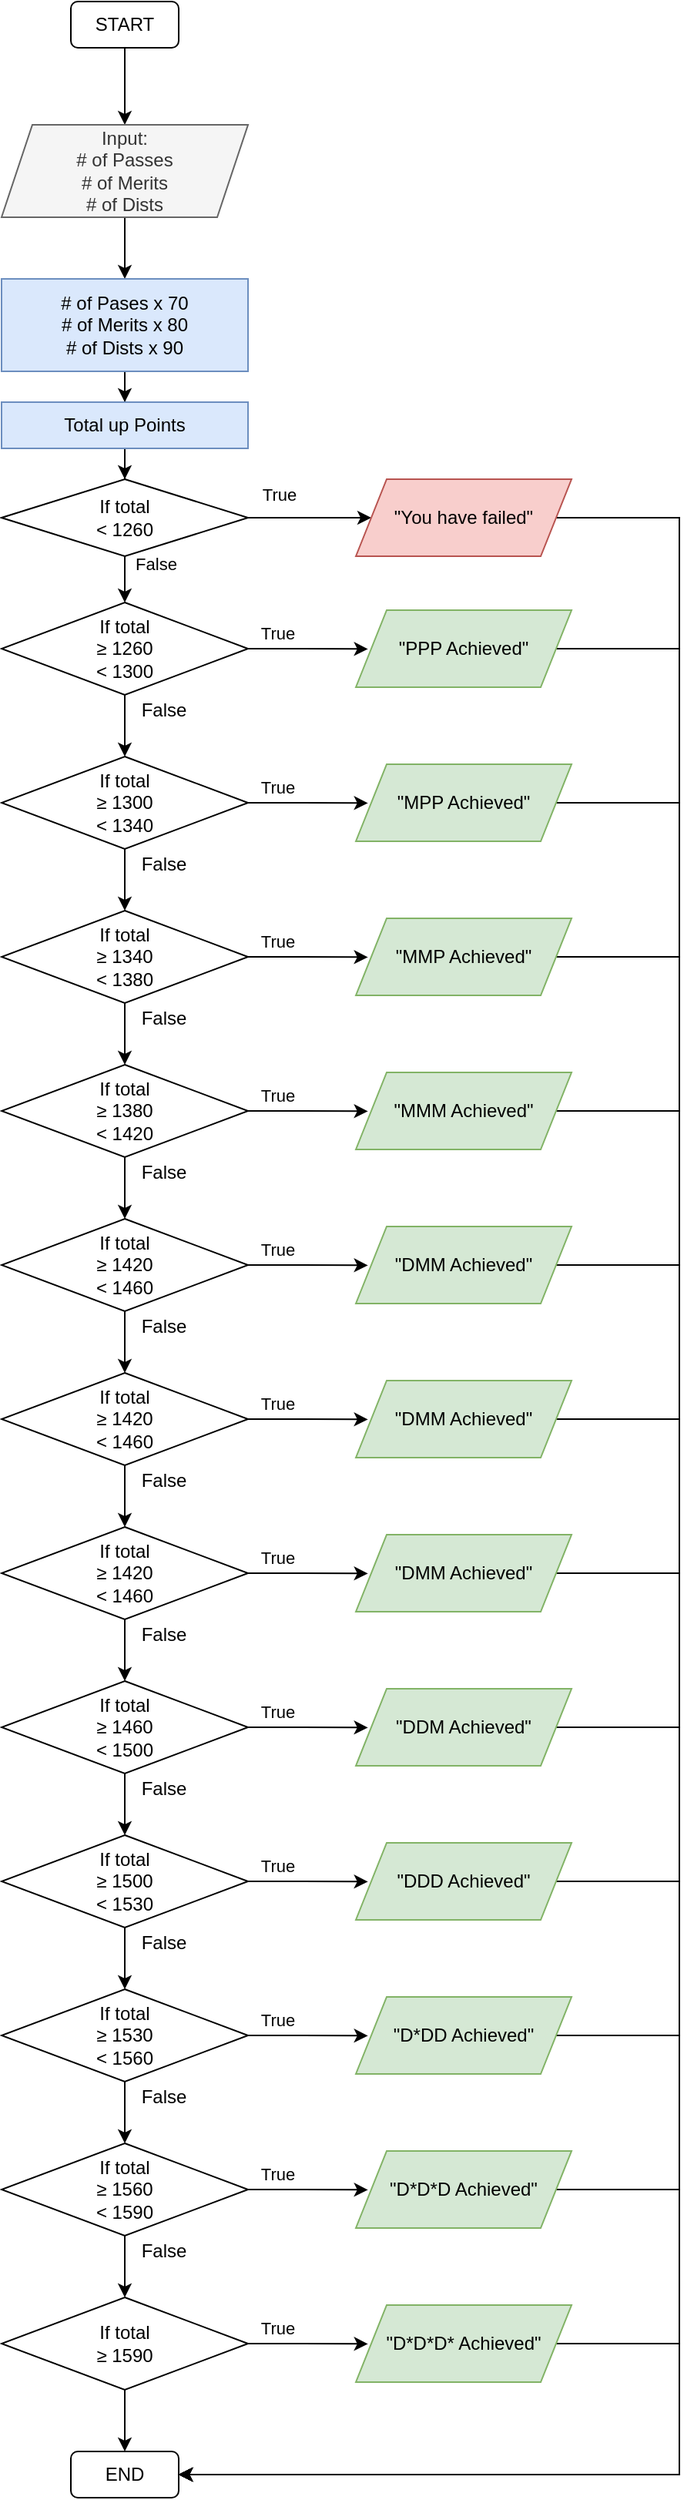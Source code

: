 <mxfile version="17.1.0" type="google"><diagram id="C5RBs43oDa-KdzZeNtuy" name="Page-1"><mxGraphModel grid="1" gridSize="10" guides="1" tooltips="1" connect="1" arrows="1" page="1" fold="1" pageScale="1" pageWidth="827" pageHeight="1169" math="0" shadow="0"><root><mxCell id="WIyWlLk6GJQsqaUBKTNV-0"/><mxCell id="WIyWlLk6GJQsqaUBKTNV-1" parent="WIyWlLk6GJQsqaUBKTNV-0"/><mxCell id="BV4k41bzlcSbl6T16qub-2" style="edgeStyle=orthogonalEdgeStyle;rounded=0;orthogonalLoop=1;jettySize=auto;html=1;entryX=0.5;entryY=0;entryDx=0;entryDy=0;" edge="1" parent="WIyWlLk6GJQsqaUBKTNV-1" source="BV4k41bzlcSbl6T16qub-0" target="BV4k41bzlcSbl6T16qub-1"><mxGeometry relative="1" as="geometry"/></mxCell><mxCell id="BV4k41bzlcSbl6T16qub-0" value="START" style="rounded=1;whiteSpace=wrap;html=1;" vertex="1" parent="WIyWlLk6GJQsqaUBKTNV-1"><mxGeometry x="55" y="10" width="70" height="30" as="geometry"/></mxCell><mxCell id="BV4k41bzlcSbl6T16qub-4" style="edgeStyle=orthogonalEdgeStyle;rounded=0;orthogonalLoop=1;jettySize=auto;html=1;" edge="1" parent="WIyWlLk6GJQsqaUBKTNV-1" source="BV4k41bzlcSbl6T16qub-1" target="BV4k41bzlcSbl6T16qub-3"><mxGeometry relative="1" as="geometry"/></mxCell><mxCell id="BV4k41bzlcSbl6T16qub-1" value="Input:&lt;br&gt;# of Passes&lt;br&gt;&lt;div&gt;# of Merits&lt;/div&gt;&lt;div&gt;# of Dists&lt;br&gt;&lt;/div&gt;" style="shape=parallelogram;perimeter=parallelogramPerimeter;whiteSpace=wrap;html=1;fixedSize=1;fillColor=#f5f5f5;fontColor=#333333;strokeColor=#666666;" vertex="1" parent="WIyWlLk6GJQsqaUBKTNV-1"><mxGeometry x="10" y="90" width="160" height="60" as="geometry"/></mxCell><mxCell id="BV4k41bzlcSbl6T16qub-6" style="edgeStyle=orthogonalEdgeStyle;rounded=0;orthogonalLoop=1;jettySize=auto;html=1;" edge="1" parent="WIyWlLk6GJQsqaUBKTNV-1" source="BV4k41bzlcSbl6T16qub-3" target="BV4k41bzlcSbl6T16qub-5"><mxGeometry relative="1" as="geometry"/></mxCell><mxCell id="BV4k41bzlcSbl6T16qub-3" value="# of Pases x 70&lt;br&gt;# of Merits x 80&lt;br&gt;# of Dists x 90" style="rounded=0;whiteSpace=wrap;html=1;fillColor=#dae8fc;strokeColor=#6c8ebf;" vertex="1" parent="WIyWlLk6GJQsqaUBKTNV-1"><mxGeometry x="10" y="190" width="160" height="60" as="geometry"/></mxCell><mxCell id="BV4k41bzlcSbl6T16qub-8" style="edgeStyle=orthogonalEdgeStyle;rounded=0;orthogonalLoop=1;jettySize=auto;html=1;" edge="1" parent="WIyWlLk6GJQsqaUBKTNV-1" source="BV4k41bzlcSbl6T16qub-5" target="BV4k41bzlcSbl6T16qub-7"><mxGeometry relative="1" as="geometry"/></mxCell><mxCell id="BV4k41bzlcSbl6T16qub-5" value="Total up Points" style="rounded=0;whiteSpace=wrap;html=1;fillColor=#dae8fc;strokeColor=#6c8ebf;" vertex="1" parent="WIyWlLk6GJQsqaUBKTNV-1"><mxGeometry x="10" y="270" width="160" height="30" as="geometry"/></mxCell><mxCell id="BV4k41bzlcSbl6T16qub-9" style="edgeStyle=orthogonalEdgeStyle;rounded=0;orthogonalLoop=1;jettySize=auto;html=1;entryX=0;entryY=0.5;entryDx=0;entryDy=0;" edge="1" parent="WIyWlLk6GJQsqaUBKTNV-1" source="BV4k41bzlcSbl6T16qub-7" target="BV4k41bzlcSbl6T16qub-11"><mxGeometry relative="1" as="geometry"><mxPoint x="230" y="345" as="targetPoint"/></mxGeometry></mxCell><mxCell id="BV4k41bzlcSbl6T16qub-15" value="True" style="edgeLabel;html=1;align=center;verticalAlign=middle;resizable=0;points=[];" connectable="0" vertex="1" parent="BV4k41bzlcSbl6T16qub-9"><mxGeometry x="-0.835" relative="1" as="geometry"><mxPoint x="13" y="-15" as="offset"/></mxGeometry></mxCell><mxCell id="BV4k41bzlcSbl6T16qub-14" style="edgeStyle=orthogonalEdgeStyle;rounded=0;orthogonalLoop=1;jettySize=auto;html=1;entryX=0.5;entryY=0;entryDx=0;entryDy=0;" edge="1" parent="WIyWlLk6GJQsqaUBKTNV-1" source="BV4k41bzlcSbl6T16qub-7" target="BV4k41bzlcSbl6T16qub-13"><mxGeometry relative="1" as="geometry"/></mxCell><mxCell id="BV4k41bzlcSbl6T16qub-16" value="False" style="edgeLabel;html=1;align=center;verticalAlign=middle;resizable=0;points=[];" connectable="0" vertex="1" parent="BV4k41bzlcSbl6T16qub-14"><mxGeometry x="-0.8" relative="1" as="geometry"><mxPoint x="20" as="offset"/></mxGeometry></mxCell><mxCell id="BV4k41bzlcSbl6T16qub-7" value="If total&lt;br&gt;&lt;div&gt;&amp;lt; 1260&lt;br&gt;&lt;/div&gt;" style="rhombus;whiteSpace=wrap;html=1;" vertex="1" parent="WIyWlLk6GJQsqaUBKTNV-1"><mxGeometry x="10" y="320" width="160" height="50" as="geometry"/></mxCell><mxCell id="BV4k41bzlcSbl6T16qub-110" style="edgeStyle=orthogonalEdgeStyle;rounded=0;orthogonalLoop=1;jettySize=auto;html=1;entryX=1;entryY=0.5;entryDx=0;entryDy=0;" edge="1" parent="WIyWlLk6GJQsqaUBKTNV-1" source="BV4k41bzlcSbl6T16qub-11" target="BV4k41bzlcSbl6T16qub-96"><mxGeometry relative="1" as="geometry"><Array as="points"><mxPoint x="450" y="345"/><mxPoint x="450" y="1615"/></Array></mxGeometry></mxCell><mxCell id="BV4k41bzlcSbl6T16qub-11" value="&quot;You have failed&quot;" style="shape=parallelogram;perimeter=parallelogramPerimeter;whiteSpace=wrap;html=1;fixedSize=1;fillColor=#f8cecc;strokeColor=#b85450;" vertex="1" parent="WIyWlLk6GJQsqaUBKTNV-1"><mxGeometry x="240" y="320" width="140" height="50" as="geometry"/></mxCell><mxCell id="BV4k41bzlcSbl6T16qub-18" style="edgeStyle=orthogonalEdgeStyle;rounded=0;orthogonalLoop=1;jettySize=auto;html=1;entryX=0.056;entryY=0.504;entryDx=0;entryDy=0;entryPerimeter=0;" edge="1" parent="WIyWlLk6GJQsqaUBKTNV-1" source="BV4k41bzlcSbl6T16qub-13" target="BV4k41bzlcSbl6T16qub-17"><mxGeometry relative="1" as="geometry"/></mxCell><mxCell id="BV4k41bzlcSbl6T16qub-19" value="True" style="edgeLabel;html=1;align=center;verticalAlign=middle;resizable=0;points=[];" connectable="0" vertex="1" parent="BV4k41bzlcSbl6T16qub-18"><mxGeometry x="-0.749" y="2" relative="1" as="geometry"><mxPoint x="9" y="-8" as="offset"/></mxGeometry></mxCell><mxCell id="BV4k41bzlcSbl6T16qub-20" style="edgeStyle=orthogonalEdgeStyle;rounded=0;orthogonalLoop=1;jettySize=auto;html=1;" edge="1" parent="WIyWlLk6GJQsqaUBKTNV-1" source="BV4k41bzlcSbl6T16qub-13"><mxGeometry relative="1" as="geometry"><mxPoint x="90" y="500" as="targetPoint"/></mxGeometry></mxCell><mxCell id="BV4k41bzlcSbl6T16qub-13" value="If total&lt;br&gt;&lt;div&gt;≥ 1260&lt;br&gt;&lt;/div&gt;&amp;lt; 1300" style="rhombus;whiteSpace=wrap;html=1;" vertex="1" parent="WIyWlLk6GJQsqaUBKTNV-1"><mxGeometry x="10" y="400" width="160" height="60" as="geometry"/></mxCell><mxCell id="BV4k41bzlcSbl6T16qub-109" style="edgeStyle=orthogonalEdgeStyle;rounded=0;orthogonalLoop=1;jettySize=auto;html=1;entryX=1;entryY=0.5;entryDx=0;entryDy=0;" edge="1" parent="WIyWlLk6GJQsqaUBKTNV-1" source="BV4k41bzlcSbl6T16qub-17" target="BV4k41bzlcSbl6T16qub-96"><mxGeometry relative="1" as="geometry"><Array as="points"><mxPoint x="450" y="430"/><mxPoint x="450" y="1615"/></Array></mxGeometry></mxCell><mxCell id="BV4k41bzlcSbl6T16qub-17" value="&quot;PPP Achieved&quot;" style="shape=parallelogram;perimeter=parallelogramPerimeter;whiteSpace=wrap;html=1;fixedSize=1;fillColor=#d5e8d4;strokeColor=#82b366;" vertex="1" parent="WIyWlLk6GJQsqaUBKTNV-1"><mxGeometry x="240" y="405" width="140" height="50" as="geometry"/></mxCell><mxCell id="BV4k41bzlcSbl6T16qub-22" value="False" style="text;html=1;align=center;verticalAlign=middle;resizable=0;points=[];autosize=1;strokeColor=none;fillColor=none;" vertex="1" parent="WIyWlLk6GJQsqaUBKTNV-1"><mxGeometry x="90" y="460" width="50" height="20" as="geometry"/></mxCell><mxCell id="BV4k41bzlcSbl6T16qub-23" style="edgeStyle=orthogonalEdgeStyle;rounded=0;orthogonalLoop=1;jettySize=auto;html=1;entryX=0.056;entryY=0.504;entryDx=0;entryDy=0;entryPerimeter=0;" edge="1" parent="WIyWlLk6GJQsqaUBKTNV-1" source="BV4k41bzlcSbl6T16qub-26" target="BV4k41bzlcSbl6T16qub-27"><mxGeometry relative="1" as="geometry"/></mxCell><mxCell id="BV4k41bzlcSbl6T16qub-24" value="True" style="edgeLabel;html=1;align=center;verticalAlign=middle;resizable=0;points=[];" connectable="0" vertex="1" parent="BV4k41bzlcSbl6T16qub-23"><mxGeometry x="-0.749" y="2" relative="1" as="geometry"><mxPoint x="9" y="-8" as="offset"/></mxGeometry></mxCell><mxCell id="BV4k41bzlcSbl6T16qub-25" style="edgeStyle=orthogonalEdgeStyle;rounded=0;orthogonalLoop=1;jettySize=auto;html=1;" edge="1" parent="WIyWlLk6GJQsqaUBKTNV-1" source="BV4k41bzlcSbl6T16qub-26"><mxGeometry relative="1" as="geometry"><mxPoint x="90" y="600" as="targetPoint"/></mxGeometry></mxCell><mxCell id="BV4k41bzlcSbl6T16qub-26" value="If total&lt;br&gt;&lt;div&gt;≥ 1300&lt;br&gt;&lt;/div&gt;&amp;lt; 1340" style="rhombus;whiteSpace=wrap;html=1;" vertex="1" parent="WIyWlLk6GJQsqaUBKTNV-1"><mxGeometry x="10" y="500" width="160" height="60" as="geometry"/></mxCell><mxCell id="BV4k41bzlcSbl6T16qub-108" style="edgeStyle=orthogonalEdgeStyle;rounded=0;orthogonalLoop=1;jettySize=auto;html=1;entryX=1;entryY=0.5;entryDx=0;entryDy=0;" edge="1" parent="WIyWlLk6GJQsqaUBKTNV-1" source="BV4k41bzlcSbl6T16qub-27" target="BV4k41bzlcSbl6T16qub-96"><mxGeometry relative="1" as="geometry"><Array as="points"><mxPoint x="450" y="530"/><mxPoint x="450" y="1615"/></Array></mxGeometry></mxCell><mxCell id="BV4k41bzlcSbl6T16qub-27" value="&quot;MPP Achieved&quot;" style="shape=parallelogram;perimeter=parallelogramPerimeter;whiteSpace=wrap;html=1;fixedSize=1;fillColor=#d5e8d4;strokeColor=#82b366;" vertex="1" parent="WIyWlLk6GJQsqaUBKTNV-1"><mxGeometry x="240" y="505" width="140" height="50" as="geometry"/></mxCell><mxCell id="BV4k41bzlcSbl6T16qub-28" value="False" style="text;html=1;align=center;verticalAlign=middle;resizable=0;points=[];autosize=1;strokeColor=none;fillColor=none;" vertex="1" parent="WIyWlLk6GJQsqaUBKTNV-1"><mxGeometry x="90" y="560" width="50" height="20" as="geometry"/></mxCell><mxCell id="BV4k41bzlcSbl6T16qub-29" style="edgeStyle=orthogonalEdgeStyle;rounded=0;orthogonalLoop=1;jettySize=auto;html=1;entryX=0.056;entryY=0.504;entryDx=0;entryDy=0;entryPerimeter=0;" edge="1" parent="WIyWlLk6GJQsqaUBKTNV-1" source="BV4k41bzlcSbl6T16qub-32" target="BV4k41bzlcSbl6T16qub-33"><mxGeometry relative="1" as="geometry"/></mxCell><mxCell id="BV4k41bzlcSbl6T16qub-30" value="True" style="edgeLabel;html=1;align=center;verticalAlign=middle;resizable=0;points=[];" connectable="0" vertex="1" parent="BV4k41bzlcSbl6T16qub-29"><mxGeometry x="-0.749" y="2" relative="1" as="geometry"><mxPoint x="9" y="-8" as="offset"/></mxGeometry></mxCell><mxCell id="BV4k41bzlcSbl6T16qub-31" style="edgeStyle=orthogonalEdgeStyle;rounded=0;orthogonalLoop=1;jettySize=auto;html=1;" edge="1" parent="WIyWlLk6GJQsqaUBKTNV-1" source="BV4k41bzlcSbl6T16qub-32"><mxGeometry relative="1" as="geometry"><mxPoint x="90" y="700" as="targetPoint"/></mxGeometry></mxCell><mxCell id="BV4k41bzlcSbl6T16qub-32" value="If total&lt;br&gt;&lt;div&gt;≥ 1340&lt;br&gt;&lt;/div&gt;&amp;lt; 1380" style="rhombus;whiteSpace=wrap;html=1;" vertex="1" parent="WIyWlLk6GJQsqaUBKTNV-1"><mxGeometry x="10" y="600" width="160" height="60" as="geometry"/></mxCell><mxCell id="BV4k41bzlcSbl6T16qub-107" style="edgeStyle=orthogonalEdgeStyle;rounded=0;orthogonalLoop=1;jettySize=auto;html=1;entryX=1;entryY=0.5;entryDx=0;entryDy=0;" edge="1" parent="WIyWlLk6GJQsqaUBKTNV-1" source="BV4k41bzlcSbl6T16qub-33" target="BV4k41bzlcSbl6T16qub-96"><mxGeometry relative="1" as="geometry"><Array as="points"><mxPoint x="450" y="630"/><mxPoint x="450" y="1615"/></Array></mxGeometry></mxCell><mxCell id="BV4k41bzlcSbl6T16qub-33" value="&quot;MMP Achieved&quot;" style="shape=parallelogram;perimeter=parallelogramPerimeter;whiteSpace=wrap;html=1;fixedSize=1;fillColor=#d5e8d4;strokeColor=#82b366;" vertex="1" parent="WIyWlLk6GJQsqaUBKTNV-1"><mxGeometry x="240" y="605" width="140" height="50" as="geometry"/></mxCell><mxCell id="BV4k41bzlcSbl6T16qub-34" value="False" style="text;html=1;align=center;verticalAlign=middle;resizable=0;points=[];autosize=1;strokeColor=none;fillColor=none;" vertex="1" parent="WIyWlLk6GJQsqaUBKTNV-1"><mxGeometry x="90" y="660" width="50" height="20" as="geometry"/></mxCell><mxCell id="BV4k41bzlcSbl6T16qub-35" style="edgeStyle=orthogonalEdgeStyle;rounded=0;orthogonalLoop=1;jettySize=auto;html=1;entryX=0.056;entryY=0.504;entryDx=0;entryDy=0;entryPerimeter=0;" edge="1" parent="WIyWlLk6GJQsqaUBKTNV-1" source="BV4k41bzlcSbl6T16qub-38" target="BV4k41bzlcSbl6T16qub-39"><mxGeometry relative="1" as="geometry"/></mxCell><mxCell id="BV4k41bzlcSbl6T16qub-36" value="True" style="edgeLabel;html=1;align=center;verticalAlign=middle;resizable=0;points=[];" connectable="0" vertex="1" parent="BV4k41bzlcSbl6T16qub-35"><mxGeometry x="-0.749" y="2" relative="1" as="geometry"><mxPoint x="9" y="-8" as="offset"/></mxGeometry></mxCell><mxCell id="BV4k41bzlcSbl6T16qub-37" style="edgeStyle=orthogonalEdgeStyle;rounded=0;orthogonalLoop=1;jettySize=auto;html=1;" edge="1" parent="WIyWlLk6GJQsqaUBKTNV-1" source="BV4k41bzlcSbl6T16qub-38"><mxGeometry relative="1" as="geometry"><mxPoint x="90" y="800" as="targetPoint"/></mxGeometry></mxCell><mxCell id="BV4k41bzlcSbl6T16qub-38" value="If total&lt;br&gt;&lt;div&gt;≥ 1380&lt;br&gt;&lt;/div&gt;&amp;lt; 1420" style="rhombus;whiteSpace=wrap;html=1;" vertex="1" parent="WIyWlLk6GJQsqaUBKTNV-1"><mxGeometry x="10" y="700" width="160" height="60" as="geometry"/></mxCell><mxCell id="BV4k41bzlcSbl6T16qub-106" style="edgeStyle=orthogonalEdgeStyle;rounded=0;orthogonalLoop=1;jettySize=auto;html=1;entryX=1;entryY=0.5;entryDx=0;entryDy=0;" edge="1" parent="WIyWlLk6GJQsqaUBKTNV-1" source="BV4k41bzlcSbl6T16qub-39" target="BV4k41bzlcSbl6T16qub-96"><mxGeometry relative="1" as="geometry"><Array as="points"><mxPoint x="450" y="730"/><mxPoint x="450" y="1615"/></Array></mxGeometry></mxCell><mxCell id="BV4k41bzlcSbl6T16qub-39" value="&quot;MMM Achieved&quot;" style="shape=parallelogram;perimeter=parallelogramPerimeter;whiteSpace=wrap;html=1;fixedSize=1;fillColor=#d5e8d4;strokeColor=#82b366;" vertex="1" parent="WIyWlLk6GJQsqaUBKTNV-1"><mxGeometry x="240" y="705" width="140" height="50" as="geometry"/></mxCell><mxCell id="BV4k41bzlcSbl6T16qub-40" value="False" style="text;html=1;align=center;verticalAlign=middle;resizable=0;points=[];autosize=1;strokeColor=none;fillColor=none;" vertex="1" parent="WIyWlLk6GJQsqaUBKTNV-1"><mxGeometry x="90" y="760" width="50" height="20" as="geometry"/></mxCell><mxCell id="BV4k41bzlcSbl6T16qub-41" style="edgeStyle=orthogonalEdgeStyle;rounded=0;orthogonalLoop=1;jettySize=auto;html=1;entryX=0.056;entryY=0.504;entryDx=0;entryDy=0;entryPerimeter=0;" edge="1" parent="WIyWlLk6GJQsqaUBKTNV-1" source="BV4k41bzlcSbl6T16qub-44" target="BV4k41bzlcSbl6T16qub-45"><mxGeometry relative="1" as="geometry"/></mxCell><mxCell id="BV4k41bzlcSbl6T16qub-42" value="True" style="edgeLabel;html=1;align=center;verticalAlign=middle;resizable=0;points=[];" connectable="0" vertex="1" parent="BV4k41bzlcSbl6T16qub-41"><mxGeometry x="-0.749" y="2" relative="1" as="geometry"><mxPoint x="9" y="-8" as="offset"/></mxGeometry></mxCell><mxCell id="BV4k41bzlcSbl6T16qub-43" style="edgeStyle=orthogonalEdgeStyle;rounded=0;orthogonalLoop=1;jettySize=auto;html=1;" edge="1" parent="WIyWlLk6GJQsqaUBKTNV-1" source="BV4k41bzlcSbl6T16qub-44"><mxGeometry relative="1" as="geometry"><mxPoint x="90" y="900" as="targetPoint"/></mxGeometry></mxCell><mxCell id="BV4k41bzlcSbl6T16qub-44" value="If total&lt;br&gt;&lt;div&gt;≥ 1420&lt;br&gt;&lt;/div&gt;&amp;lt; 1460" style="rhombus;whiteSpace=wrap;html=1;" vertex="1" parent="WIyWlLk6GJQsqaUBKTNV-1"><mxGeometry x="10" y="800" width="160" height="60" as="geometry"/></mxCell><mxCell id="BV4k41bzlcSbl6T16qub-105" style="edgeStyle=orthogonalEdgeStyle;rounded=0;orthogonalLoop=1;jettySize=auto;html=1;entryX=1;entryY=0.5;entryDx=0;entryDy=0;" edge="1" parent="WIyWlLk6GJQsqaUBKTNV-1" source="BV4k41bzlcSbl6T16qub-45" target="BV4k41bzlcSbl6T16qub-96"><mxGeometry relative="1" as="geometry"><Array as="points"><mxPoint x="450" y="830"/><mxPoint x="450" y="1615"/></Array></mxGeometry></mxCell><mxCell id="BV4k41bzlcSbl6T16qub-45" value="&quot;DMM Achieved&quot;" style="shape=parallelogram;perimeter=parallelogramPerimeter;whiteSpace=wrap;html=1;fixedSize=1;fillColor=#d5e8d4;strokeColor=#82b366;" vertex="1" parent="WIyWlLk6GJQsqaUBKTNV-1"><mxGeometry x="240" y="805" width="140" height="50" as="geometry"/></mxCell><mxCell id="BV4k41bzlcSbl6T16qub-46" value="False" style="text;html=1;align=center;verticalAlign=middle;resizable=0;points=[];autosize=1;strokeColor=none;fillColor=none;" vertex="1" parent="WIyWlLk6GJQsqaUBKTNV-1"><mxGeometry x="90" y="860" width="50" height="20" as="geometry"/></mxCell><mxCell id="BV4k41bzlcSbl6T16qub-47" style="edgeStyle=orthogonalEdgeStyle;rounded=0;orthogonalLoop=1;jettySize=auto;html=1;entryX=0.056;entryY=0.504;entryDx=0;entryDy=0;entryPerimeter=0;" edge="1" parent="WIyWlLk6GJQsqaUBKTNV-1" source="BV4k41bzlcSbl6T16qub-50" target="BV4k41bzlcSbl6T16qub-51"><mxGeometry relative="1" as="geometry"/></mxCell><mxCell id="BV4k41bzlcSbl6T16qub-48" value="True" style="edgeLabel;html=1;align=center;verticalAlign=middle;resizable=0;points=[];" connectable="0" vertex="1" parent="BV4k41bzlcSbl6T16qub-47"><mxGeometry x="-0.749" y="2" relative="1" as="geometry"><mxPoint x="9" y="-8" as="offset"/></mxGeometry></mxCell><mxCell id="BV4k41bzlcSbl6T16qub-49" style="edgeStyle=orthogonalEdgeStyle;rounded=0;orthogonalLoop=1;jettySize=auto;html=1;" edge="1" parent="WIyWlLk6GJQsqaUBKTNV-1" source="BV4k41bzlcSbl6T16qub-50"><mxGeometry relative="1" as="geometry"><mxPoint x="90" y="1000" as="targetPoint"/></mxGeometry></mxCell><mxCell id="BV4k41bzlcSbl6T16qub-50" value="If total&lt;br&gt;&lt;div&gt;≥ 1420&lt;br&gt;&lt;/div&gt;&amp;lt; 1460" style="rhombus;whiteSpace=wrap;html=1;" vertex="1" parent="WIyWlLk6GJQsqaUBKTNV-1"><mxGeometry x="10" y="900" width="160" height="60" as="geometry"/></mxCell><mxCell id="BV4k41bzlcSbl6T16qub-104" style="edgeStyle=orthogonalEdgeStyle;rounded=0;orthogonalLoop=1;jettySize=auto;html=1;entryX=1;entryY=0.5;entryDx=0;entryDy=0;" edge="1" parent="WIyWlLk6GJQsqaUBKTNV-1" source="BV4k41bzlcSbl6T16qub-51" target="BV4k41bzlcSbl6T16qub-96"><mxGeometry relative="1" as="geometry"><Array as="points"><mxPoint x="450" y="930"/><mxPoint x="450" y="1615"/></Array></mxGeometry></mxCell><mxCell id="BV4k41bzlcSbl6T16qub-51" value="&quot;DMM Achieved&quot;" style="shape=parallelogram;perimeter=parallelogramPerimeter;whiteSpace=wrap;html=1;fixedSize=1;fillColor=#d5e8d4;strokeColor=#82b366;" vertex="1" parent="WIyWlLk6GJQsqaUBKTNV-1"><mxGeometry x="240" y="905" width="140" height="50" as="geometry"/></mxCell><mxCell id="BV4k41bzlcSbl6T16qub-52" value="False" style="text;html=1;align=center;verticalAlign=middle;resizable=0;points=[];autosize=1;strokeColor=none;fillColor=none;" vertex="1" parent="WIyWlLk6GJQsqaUBKTNV-1"><mxGeometry x="90" y="960" width="50" height="20" as="geometry"/></mxCell><mxCell id="BV4k41bzlcSbl6T16qub-53" style="edgeStyle=orthogonalEdgeStyle;rounded=0;orthogonalLoop=1;jettySize=auto;html=1;entryX=0.056;entryY=0.504;entryDx=0;entryDy=0;entryPerimeter=0;" edge="1" parent="WIyWlLk6GJQsqaUBKTNV-1" source="BV4k41bzlcSbl6T16qub-56" target="BV4k41bzlcSbl6T16qub-57"><mxGeometry relative="1" as="geometry"/></mxCell><mxCell id="BV4k41bzlcSbl6T16qub-54" value="True" style="edgeLabel;html=1;align=center;verticalAlign=middle;resizable=0;points=[];" connectable="0" vertex="1" parent="BV4k41bzlcSbl6T16qub-53"><mxGeometry x="-0.749" y="2" relative="1" as="geometry"><mxPoint x="9" y="-8" as="offset"/></mxGeometry></mxCell><mxCell id="BV4k41bzlcSbl6T16qub-55" style="edgeStyle=orthogonalEdgeStyle;rounded=0;orthogonalLoop=1;jettySize=auto;html=1;" edge="1" parent="WIyWlLk6GJQsqaUBKTNV-1" source="BV4k41bzlcSbl6T16qub-56"><mxGeometry relative="1" as="geometry"><mxPoint x="90" y="1100" as="targetPoint"/></mxGeometry></mxCell><mxCell id="BV4k41bzlcSbl6T16qub-56" value="If total&lt;br&gt;&lt;div&gt;≥ 1420&lt;br&gt;&lt;/div&gt;&amp;lt; 1460" style="rhombus;whiteSpace=wrap;html=1;" vertex="1" parent="WIyWlLk6GJQsqaUBKTNV-1"><mxGeometry x="10" y="1000" width="160" height="60" as="geometry"/></mxCell><mxCell id="BV4k41bzlcSbl6T16qub-103" style="edgeStyle=orthogonalEdgeStyle;rounded=0;orthogonalLoop=1;jettySize=auto;html=1;entryX=1;entryY=0.5;entryDx=0;entryDy=0;" edge="1" parent="WIyWlLk6GJQsqaUBKTNV-1" source="BV4k41bzlcSbl6T16qub-57" target="BV4k41bzlcSbl6T16qub-96"><mxGeometry relative="1" as="geometry"><Array as="points"><mxPoint x="450" y="1030"/><mxPoint x="450" y="1615"/></Array></mxGeometry></mxCell><mxCell id="BV4k41bzlcSbl6T16qub-57" value="&quot;DMM Achieved&quot;" style="shape=parallelogram;perimeter=parallelogramPerimeter;whiteSpace=wrap;html=1;fixedSize=1;fillColor=#d5e8d4;strokeColor=#82b366;" vertex="1" parent="WIyWlLk6GJQsqaUBKTNV-1"><mxGeometry x="240" y="1005" width="140" height="50" as="geometry"/></mxCell><mxCell id="BV4k41bzlcSbl6T16qub-58" value="False" style="text;html=1;align=center;verticalAlign=middle;resizable=0;points=[];autosize=1;strokeColor=none;fillColor=none;" vertex="1" parent="WIyWlLk6GJQsqaUBKTNV-1"><mxGeometry x="90" y="1060" width="50" height="20" as="geometry"/></mxCell><mxCell id="BV4k41bzlcSbl6T16qub-59" style="edgeStyle=orthogonalEdgeStyle;rounded=0;orthogonalLoop=1;jettySize=auto;html=1;entryX=0.056;entryY=0.504;entryDx=0;entryDy=0;entryPerimeter=0;" edge="1" parent="WIyWlLk6GJQsqaUBKTNV-1" source="BV4k41bzlcSbl6T16qub-62" target="BV4k41bzlcSbl6T16qub-63"><mxGeometry relative="1" as="geometry"/></mxCell><mxCell id="BV4k41bzlcSbl6T16qub-60" value="True" style="edgeLabel;html=1;align=center;verticalAlign=middle;resizable=0;points=[];" connectable="0" vertex="1" parent="BV4k41bzlcSbl6T16qub-59"><mxGeometry x="-0.749" y="2" relative="1" as="geometry"><mxPoint x="9" y="-8" as="offset"/></mxGeometry></mxCell><mxCell id="BV4k41bzlcSbl6T16qub-61" style="edgeStyle=orthogonalEdgeStyle;rounded=0;orthogonalLoop=1;jettySize=auto;html=1;" edge="1" parent="WIyWlLk6GJQsqaUBKTNV-1" source="BV4k41bzlcSbl6T16qub-62"><mxGeometry relative="1" as="geometry"><mxPoint x="90" y="1200" as="targetPoint"/></mxGeometry></mxCell><mxCell id="BV4k41bzlcSbl6T16qub-62" value="If total&lt;br&gt;&lt;div&gt;≥ 1460&lt;br&gt;&lt;/div&gt;&amp;lt; 1500" style="rhombus;whiteSpace=wrap;html=1;" vertex="1" parent="WIyWlLk6GJQsqaUBKTNV-1"><mxGeometry x="10" y="1100" width="160" height="60" as="geometry"/></mxCell><mxCell id="BV4k41bzlcSbl6T16qub-102" style="edgeStyle=orthogonalEdgeStyle;rounded=0;orthogonalLoop=1;jettySize=auto;html=1;entryX=1;entryY=0.5;entryDx=0;entryDy=0;" edge="1" parent="WIyWlLk6GJQsqaUBKTNV-1" source="BV4k41bzlcSbl6T16qub-63" target="BV4k41bzlcSbl6T16qub-96"><mxGeometry relative="1" as="geometry"><Array as="points"><mxPoint x="450" y="1130"/><mxPoint x="450" y="1615"/></Array></mxGeometry></mxCell><mxCell id="BV4k41bzlcSbl6T16qub-63" value="&quot;DDM Achieved&quot;" style="shape=parallelogram;perimeter=parallelogramPerimeter;whiteSpace=wrap;html=1;fixedSize=1;fillColor=#d5e8d4;strokeColor=#82b366;" vertex="1" parent="WIyWlLk6GJQsqaUBKTNV-1"><mxGeometry x="240" y="1105" width="140" height="50" as="geometry"/></mxCell><mxCell id="BV4k41bzlcSbl6T16qub-64" value="False" style="text;html=1;align=center;verticalAlign=middle;resizable=0;points=[];autosize=1;strokeColor=none;fillColor=none;" vertex="1" parent="WIyWlLk6GJQsqaUBKTNV-1"><mxGeometry x="90" y="1160" width="50" height="20" as="geometry"/></mxCell><mxCell id="BV4k41bzlcSbl6T16qub-65" style="edgeStyle=orthogonalEdgeStyle;rounded=0;orthogonalLoop=1;jettySize=auto;html=1;entryX=0.056;entryY=0.504;entryDx=0;entryDy=0;entryPerimeter=0;" edge="1" parent="WIyWlLk6GJQsqaUBKTNV-1" source="BV4k41bzlcSbl6T16qub-68" target="BV4k41bzlcSbl6T16qub-69"><mxGeometry relative="1" as="geometry"/></mxCell><mxCell id="BV4k41bzlcSbl6T16qub-66" value="True" style="edgeLabel;html=1;align=center;verticalAlign=middle;resizable=0;points=[];" connectable="0" vertex="1" parent="BV4k41bzlcSbl6T16qub-65"><mxGeometry x="-0.749" y="2" relative="1" as="geometry"><mxPoint x="9" y="-8" as="offset"/></mxGeometry></mxCell><mxCell id="BV4k41bzlcSbl6T16qub-67" style="edgeStyle=orthogonalEdgeStyle;rounded=0;orthogonalLoop=1;jettySize=auto;html=1;" edge="1" parent="WIyWlLk6GJQsqaUBKTNV-1" source="BV4k41bzlcSbl6T16qub-68"><mxGeometry relative="1" as="geometry"><mxPoint x="90" y="1300" as="targetPoint"/></mxGeometry></mxCell><mxCell id="BV4k41bzlcSbl6T16qub-68" value="If total&lt;br&gt;&lt;div&gt;≥ 1500&lt;br&gt;&lt;/div&gt;&amp;lt; 1530" style="rhombus;whiteSpace=wrap;html=1;" vertex="1" parent="WIyWlLk6GJQsqaUBKTNV-1"><mxGeometry x="10" y="1200" width="160" height="60" as="geometry"/></mxCell><mxCell id="BV4k41bzlcSbl6T16qub-101" style="edgeStyle=orthogonalEdgeStyle;rounded=0;orthogonalLoop=1;jettySize=auto;html=1;entryX=1;entryY=0.5;entryDx=0;entryDy=0;" edge="1" parent="WIyWlLk6GJQsqaUBKTNV-1" source="BV4k41bzlcSbl6T16qub-69" target="BV4k41bzlcSbl6T16qub-96"><mxGeometry relative="1" as="geometry"><Array as="points"><mxPoint x="450" y="1230"/><mxPoint x="450" y="1615"/></Array></mxGeometry></mxCell><mxCell id="BV4k41bzlcSbl6T16qub-69" value="&quot;DDD Achieved&quot;" style="shape=parallelogram;perimeter=parallelogramPerimeter;whiteSpace=wrap;html=1;fixedSize=1;fillColor=#d5e8d4;strokeColor=#82b366;" vertex="1" parent="WIyWlLk6GJQsqaUBKTNV-1"><mxGeometry x="240" y="1205" width="140" height="50" as="geometry"/></mxCell><mxCell id="BV4k41bzlcSbl6T16qub-70" value="False" style="text;html=1;align=center;verticalAlign=middle;resizable=0;points=[];autosize=1;strokeColor=none;fillColor=none;" vertex="1" parent="WIyWlLk6GJQsqaUBKTNV-1"><mxGeometry x="90" y="1260" width="50" height="20" as="geometry"/></mxCell><mxCell id="BV4k41bzlcSbl6T16qub-71" style="edgeStyle=orthogonalEdgeStyle;rounded=0;orthogonalLoop=1;jettySize=auto;html=1;entryX=0.056;entryY=0.504;entryDx=0;entryDy=0;entryPerimeter=0;" edge="1" parent="WIyWlLk6GJQsqaUBKTNV-1" source="BV4k41bzlcSbl6T16qub-74" target="BV4k41bzlcSbl6T16qub-75"><mxGeometry relative="1" as="geometry"/></mxCell><mxCell id="BV4k41bzlcSbl6T16qub-72" value="True" style="edgeLabel;html=1;align=center;verticalAlign=middle;resizable=0;points=[];" connectable="0" vertex="1" parent="BV4k41bzlcSbl6T16qub-71"><mxGeometry x="-0.749" y="2" relative="1" as="geometry"><mxPoint x="9" y="-8" as="offset"/></mxGeometry></mxCell><mxCell id="BV4k41bzlcSbl6T16qub-73" style="edgeStyle=orthogonalEdgeStyle;rounded=0;orthogonalLoop=1;jettySize=auto;html=1;" edge="1" parent="WIyWlLk6GJQsqaUBKTNV-1" source="BV4k41bzlcSbl6T16qub-74"><mxGeometry relative="1" as="geometry"><mxPoint x="90" y="1400" as="targetPoint"/></mxGeometry></mxCell><mxCell id="BV4k41bzlcSbl6T16qub-74" value="If total&lt;br&gt;&lt;div&gt;≥ 1530&lt;br&gt;&lt;/div&gt;&amp;lt; 1560" style="rhombus;whiteSpace=wrap;html=1;" vertex="1" parent="WIyWlLk6GJQsqaUBKTNV-1"><mxGeometry x="10" y="1300" width="160" height="60" as="geometry"/></mxCell><mxCell id="BV4k41bzlcSbl6T16qub-100" style="edgeStyle=orthogonalEdgeStyle;rounded=0;orthogonalLoop=1;jettySize=auto;html=1;entryX=1;entryY=0.5;entryDx=0;entryDy=0;" edge="1" parent="WIyWlLk6GJQsqaUBKTNV-1" source="BV4k41bzlcSbl6T16qub-75" target="BV4k41bzlcSbl6T16qub-96"><mxGeometry relative="1" as="geometry"><Array as="points"><mxPoint x="450" y="1330"/><mxPoint x="450" y="1615"/></Array></mxGeometry></mxCell><mxCell id="BV4k41bzlcSbl6T16qub-75" value="&quot;D*DD Achieved&quot;" style="shape=parallelogram;perimeter=parallelogramPerimeter;whiteSpace=wrap;html=1;fixedSize=1;fillColor=#d5e8d4;strokeColor=#82b366;" vertex="1" parent="WIyWlLk6GJQsqaUBKTNV-1"><mxGeometry x="240" y="1305" width="140" height="50" as="geometry"/></mxCell><mxCell id="BV4k41bzlcSbl6T16qub-76" value="False" style="text;html=1;align=center;verticalAlign=middle;resizable=0;points=[];autosize=1;strokeColor=none;fillColor=none;" vertex="1" parent="WIyWlLk6GJQsqaUBKTNV-1"><mxGeometry x="90" y="1360" width="50" height="20" as="geometry"/></mxCell><mxCell id="BV4k41bzlcSbl6T16qub-77" style="edgeStyle=orthogonalEdgeStyle;rounded=0;orthogonalLoop=1;jettySize=auto;html=1;entryX=0.056;entryY=0.504;entryDx=0;entryDy=0;entryPerimeter=0;" edge="1" parent="WIyWlLk6GJQsqaUBKTNV-1" source="BV4k41bzlcSbl6T16qub-80" target="BV4k41bzlcSbl6T16qub-81"><mxGeometry relative="1" as="geometry"/></mxCell><mxCell id="BV4k41bzlcSbl6T16qub-78" value="True" style="edgeLabel;html=1;align=center;verticalAlign=middle;resizable=0;points=[];" connectable="0" vertex="1" parent="BV4k41bzlcSbl6T16qub-77"><mxGeometry x="-0.749" y="2" relative="1" as="geometry"><mxPoint x="9" y="-8" as="offset"/></mxGeometry></mxCell><mxCell id="BV4k41bzlcSbl6T16qub-79" style="edgeStyle=orthogonalEdgeStyle;rounded=0;orthogonalLoop=1;jettySize=auto;html=1;" edge="1" parent="WIyWlLk6GJQsqaUBKTNV-1" source="BV4k41bzlcSbl6T16qub-80"><mxGeometry relative="1" as="geometry"><mxPoint x="90" y="1500" as="targetPoint"/></mxGeometry></mxCell><mxCell id="BV4k41bzlcSbl6T16qub-80" value="If total&lt;br&gt;&lt;div&gt;≥ 1560&lt;br&gt;&lt;/div&gt;&amp;lt; 1590" style="rhombus;whiteSpace=wrap;html=1;" vertex="1" parent="WIyWlLk6GJQsqaUBKTNV-1"><mxGeometry x="10" y="1400" width="160" height="60" as="geometry"/></mxCell><mxCell id="BV4k41bzlcSbl6T16qub-99" style="edgeStyle=orthogonalEdgeStyle;rounded=0;orthogonalLoop=1;jettySize=auto;html=1;entryX=1;entryY=0.5;entryDx=0;entryDy=0;" edge="1" parent="WIyWlLk6GJQsqaUBKTNV-1" source="BV4k41bzlcSbl6T16qub-81" target="BV4k41bzlcSbl6T16qub-96"><mxGeometry relative="1" as="geometry"><Array as="points"><mxPoint x="450" y="1430"/><mxPoint x="450" y="1615"/></Array></mxGeometry></mxCell><mxCell id="BV4k41bzlcSbl6T16qub-81" value="&quot;D*D*D Achieved&quot;" style="shape=parallelogram;perimeter=parallelogramPerimeter;whiteSpace=wrap;html=1;fixedSize=1;fillColor=#d5e8d4;strokeColor=#82b366;" vertex="1" parent="WIyWlLk6GJQsqaUBKTNV-1"><mxGeometry x="240" y="1405" width="140" height="50" as="geometry"/></mxCell><mxCell id="BV4k41bzlcSbl6T16qub-82" value="False" style="text;html=1;align=center;verticalAlign=middle;resizable=0;points=[];autosize=1;strokeColor=none;fillColor=none;" vertex="1" parent="WIyWlLk6GJQsqaUBKTNV-1"><mxGeometry x="90" y="1460" width="50" height="20" as="geometry"/></mxCell><mxCell id="BV4k41bzlcSbl6T16qub-83" style="edgeStyle=orthogonalEdgeStyle;rounded=0;orthogonalLoop=1;jettySize=auto;html=1;entryX=0.056;entryY=0.504;entryDx=0;entryDy=0;entryPerimeter=0;" edge="1" parent="WIyWlLk6GJQsqaUBKTNV-1" source="BV4k41bzlcSbl6T16qub-86" target="BV4k41bzlcSbl6T16qub-87"><mxGeometry relative="1" as="geometry"/></mxCell><mxCell id="BV4k41bzlcSbl6T16qub-84" value="True" style="edgeLabel;html=1;align=center;verticalAlign=middle;resizable=0;points=[];" connectable="0" vertex="1" parent="BV4k41bzlcSbl6T16qub-83"><mxGeometry x="-0.749" y="2" relative="1" as="geometry"><mxPoint x="9" y="-8" as="offset"/></mxGeometry></mxCell><mxCell id="BV4k41bzlcSbl6T16qub-97" style="edgeStyle=orthogonalEdgeStyle;rounded=0;orthogonalLoop=1;jettySize=auto;html=1;entryX=0.5;entryY=0;entryDx=0;entryDy=0;" edge="1" parent="WIyWlLk6GJQsqaUBKTNV-1" source="BV4k41bzlcSbl6T16qub-86" target="BV4k41bzlcSbl6T16qub-96"><mxGeometry relative="1" as="geometry"/></mxCell><mxCell id="BV4k41bzlcSbl6T16qub-86" value="If total&lt;br&gt;&lt;div&gt;≥ 1590&lt;br&gt;&lt;/div&gt;" style="rhombus;whiteSpace=wrap;html=1;" vertex="1" parent="WIyWlLk6GJQsqaUBKTNV-1"><mxGeometry x="10" y="1500" width="160" height="60" as="geometry"/></mxCell><mxCell id="BV4k41bzlcSbl6T16qub-98" style="edgeStyle=orthogonalEdgeStyle;rounded=0;orthogonalLoop=1;jettySize=auto;html=1;entryX=1;entryY=0.5;entryDx=0;entryDy=0;" edge="1" parent="WIyWlLk6GJQsqaUBKTNV-1" source="BV4k41bzlcSbl6T16qub-87" target="BV4k41bzlcSbl6T16qub-96"><mxGeometry relative="1" as="geometry"><Array as="points"><mxPoint x="450" y="1530"/><mxPoint x="450" y="1615"/></Array></mxGeometry></mxCell><mxCell id="BV4k41bzlcSbl6T16qub-87" value="&quot;D*D*D* Achieved&quot;" style="shape=parallelogram;perimeter=parallelogramPerimeter;whiteSpace=wrap;html=1;fixedSize=1;fillColor=#d5e8d4;strokeColor=#82b366;" vertex="1" parent="WIyWlLk6GJQsqaUBKTNV-1"><mxGeometry x="240" y="1505" width="140" height="50" as="geometry"/></mxCell><mxCell id="BV4k41bzlcSbl6T16qub-96" value="END" style="rounded=1;whiteSpace=wrap;html=1;" vertex="1" parent="WIyWlLk6GJQsqaUBKTNV-1"><mxGeometry x="55" y="1600" width="70" height="30" as="geometry"/></mxCell></root></mxGraphModel></diagram></mxfile>